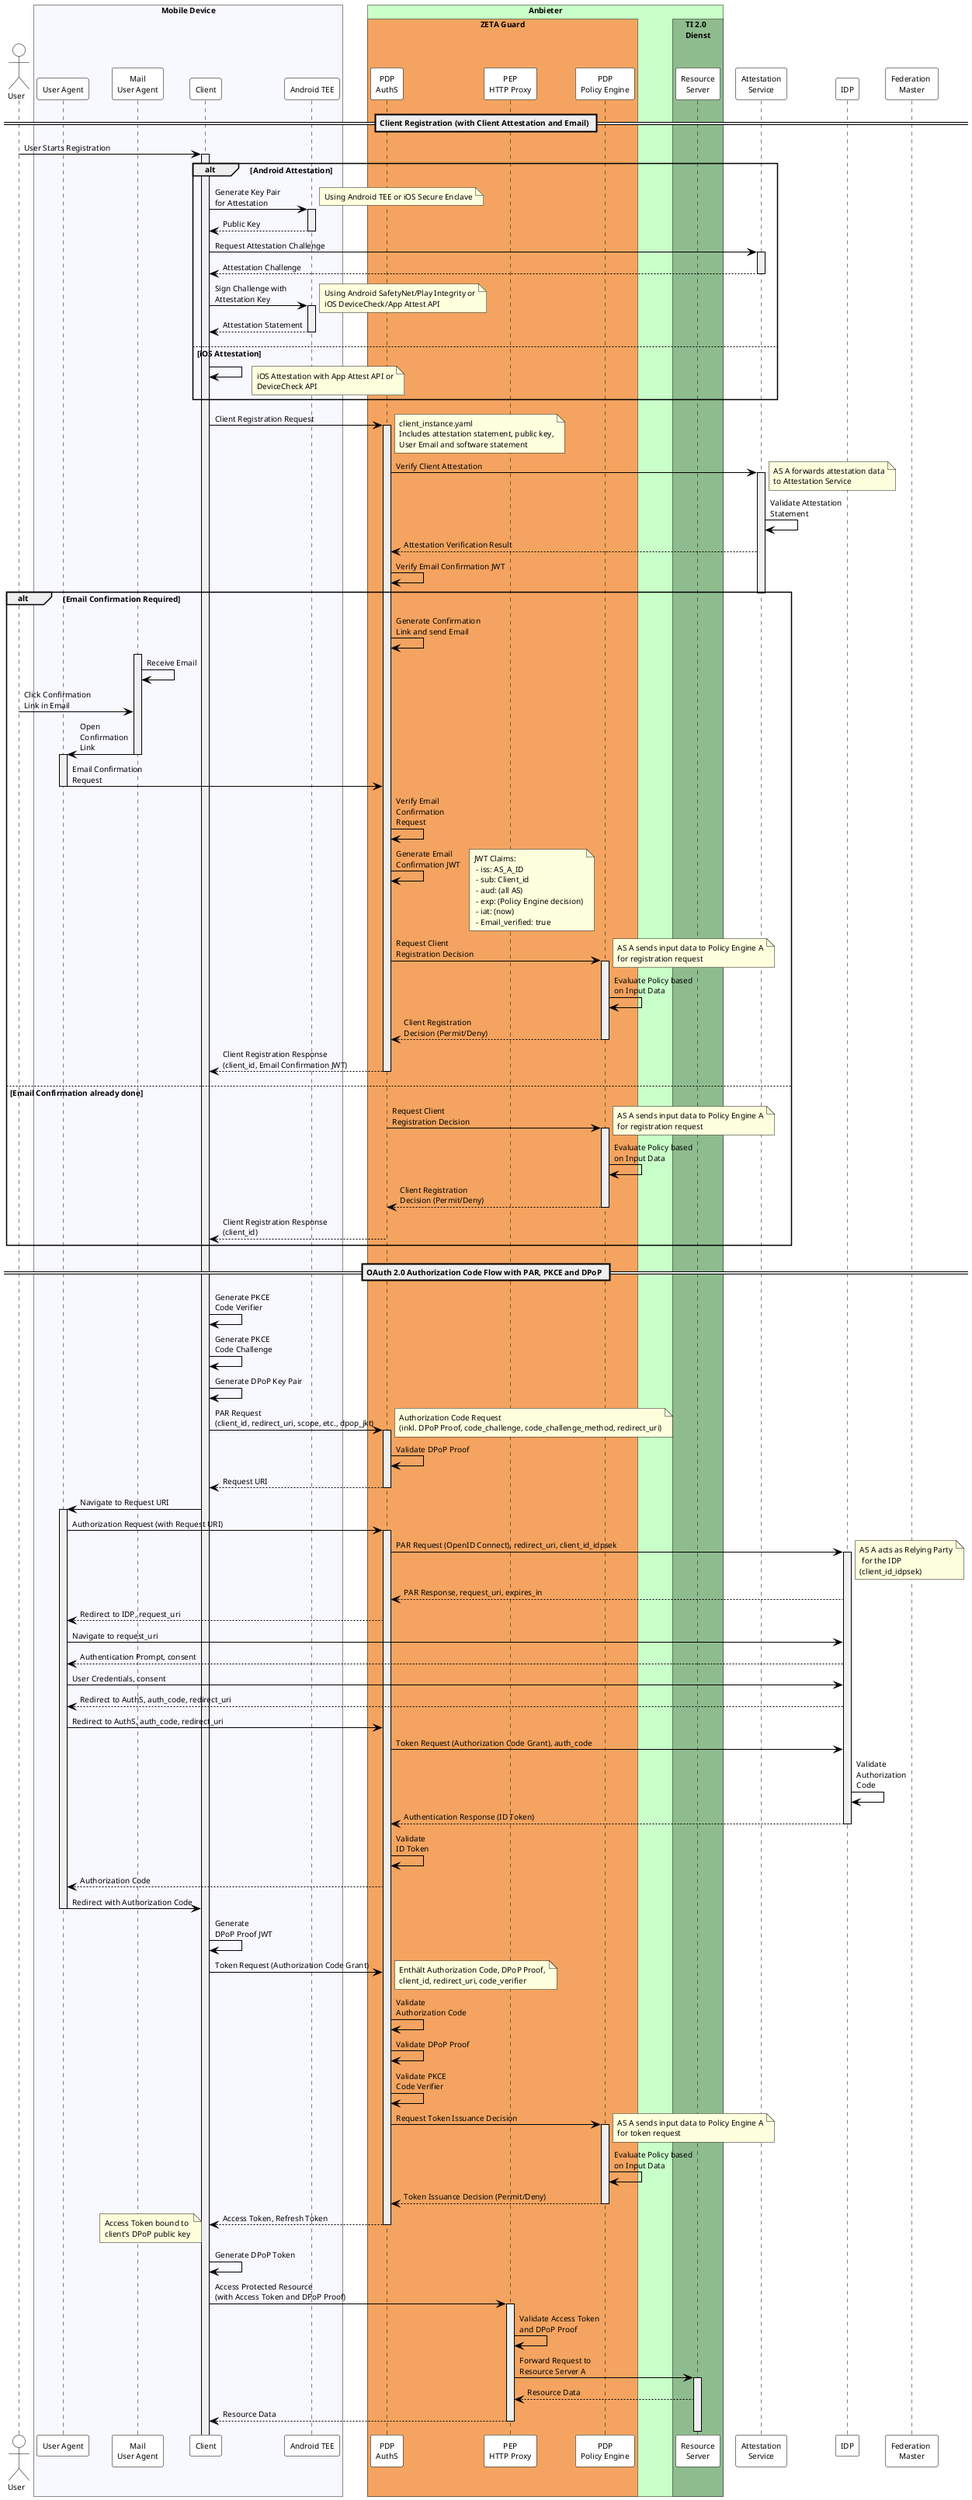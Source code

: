 @startuml "native_client_attestation_oidc_and_oauth"

skinparam defaultFontSize 10
skinparam DefaultMonospacedFontName Courier
skinparam lengthAdjust none

skinparam sequence {
  ParticipantBorderColor black
  ParticipantBackgroundColor white
  ActorBorderColor black
  ActorBackgroundColor white
  ArrowColor black
  LifeLineBorderColor black
  LifeLineBackgroundColor #F0F0F0
  NoteBorderColor black
  NoteBackgroundColor #FEFECE
}

!pragma teoz true

Actor User
box "Mobile Device" #GhostWhite
    participant UserAgent as "User Agent"
    participant MUA as "Mail\nUser Agent"
    participant Client as "Client"
    participant AndroidTEE as "Android TEE"
end box

box "Anbieter" #TECHNOLOGY
    box "ZETA Guard" #SandyBrown
        participant AuthS as "PDP\nAuthS"
        participant PEP as "PEP\nHTTP Proxy"
        participant PEA as "PDP\nPolicy Engine"
    end box
    box "TI 2.0\nDienst" #DarkSeaGreen
        participant RS as "Resource\nServer"
    end box
end box

participant "Attestation\nService" as AttService
participant "IDP" as IDP
participant "Federation \nMaster" as FedMaster

== Client Registration (with Client Attestation and Email) ==

User -> Client: User Starts Registration
activate Client
alt Android Attestation
    Client -> AndroidTEE: Generate Key Pair\nfor Attestation
    activate AndroidTEE
    note right: Using Android TEE or iOS Secure Enclave
    AndroidTEE --> Client: Public Key
    deactivate AndroidTEE
    Client -> AttService: Request Attestation Challenge
    activate AttService
    AttService --> Client: Attestation Challenge
    deactivate AttService
    Client -> AndroidTEE: Sign Challenge with\nAttestation Key
    activate AndroidTEE
    note right: Using Android SafetyNet/Play Integrity or\niOS DeviceCheck/App Attest API
    AndroidTEE --> Client: Attestation Statement
    deactivate AndroidTEE
else iOS Attestation
    Client -> Client:
    note right: iOS Attestation with App Attest API or\nDeviceCheck API
end
Client -> AuthS: Client Registration Request
note right: client_instance.yaml\nIncludes attestation statement, public key,\nUser Email and software statement
activate AuthS
AuthS -> AttService: Verify Client Attestation
activate AttService
note right: AS A forwards attestation data\nto Attestation Service
AttService -> AttService: Validate Attestation\nStatement
AttService --> AuthS: Attestation Verification Result
AuthS -> AuthS: Verify Email Confirmation JWT
deactivate AttService
alt Email Confirmation Required
    AuthS -> AuthS: Generate Confirmation\nLink and send Email
    activate MUA
    MUA -> MUA: Receive Email
    User -> MUA: Click Confirmation\nLink in Email
    MUA -> UserAgent: Open\nConfirmation\nLink
    activate UserAgent
    deactivate MUA
    UserAgent -> AuthS: Email Confirmation\nRequest
    deactivate UserAgent
    AuthS -> AuthS: Verify Email\nConfirmation\nRequest
    AuthS -> AuthS: Generate Email\nConfirmation JWT
    note right: JWT Claims:\n - iss: AS_A_ID\n - sub: Client_id\n - aud: (all AS)\n - exp: (Policy Engine decision)\n - iat: (now)\n - Email_verified: true
    AuthS -> PEA: Request Client\nRegistration Decision
    activate PEA
    note right: AS A sends input data to Policy Engine A\nfor registration request
    PEA -> PEA: Evaluate Policy based\non Input Data
    PEA --> AuthS: Client Registration\nDecision (Permit/Deny)
    deactivate PEA
    AuthS --> Client: Client Registration Response\n(client_id, Email Confirmation JWT)
    deactivate AuthS
    else Email Confirmation already done
    AuthS -> PEA: Request Client\nRegistration Decision
    activate PEA
    note right: AS A sends input data to Policy Engine A\nfor registration request
    PEA -> PEA: Evaluate Policy based\non Input Data
    PEA --> AuthS: Client Registration\nDecision (Permit/Deny)
    deactivate PEA
    AuthS --> Client: Client Registration Response\n(client_id)
end
deactivate AuthS

== OAuth 2.0 Authorization Code Flow with PAR, PKCE and DPoP ==
Client -> Client: Generate PKCE\nCode Verifier
Client -> Client: Generate PKCE\nCode Challenge
Client -> Client: Generate DPoP Key Pair
Client -> AuthS: PAR Request\n(client_id, redirect_uri, scope, etc., dpop_jkt)
activate AuthS
note right: Authorization Code Request\n(inkl. DPoP Proof, code_challenge, code_challenge_method, redirect_uri)
AuthS -> AuthS: Validate DPoP Proof
AuthS --> Client: Request URI
deactivate AuthS

Client -> UserAgent: Navigate to Request URI
activate UserAgent
UserAgent -> AuthS: Authorization Request (with Request URI)
activate AuthS
    AuthS -> IDP: PAR Request (OpenID Connect), redirect_uri, client_id_idpsek
activate IDP
note right: AS A acts as Relying Party\n for the IDP\n(client_id_idpsek)
    IDP --> AuthS: PAR Response, request_uri, expires_in
    AuthS --> UserAgent: Redirect to IDP, request_uri
    UserAgent -> IDP: Navigate to request_uri
    IDP --> UserAgent: Authentication Prompt, consent
    UserAgent -> IDP: User Credentials, consent
    IDP --> UserAgent: Redirect to AuthS, auth_code, redirect_uri
    UserAgent -> AuthS: Redirect to AuthS, auth_code, redirect_uri
    AuthS -> IDP: Token Request (Authorization Code Grant), auth_code
    IDP -> IDP: Validate\nAuthorization\nCode
IDP --> AuthS: Authentication Response (ID Token)
deactivate IDP
    AuthS -> AuthS: Validate\nID Token
    AuthS --> UserAgent: Authorization Code
    UserAgent -> Client: Redirect with Authorization Code
deactivate UserAgent

Client -> Client: Generate\nDPoP Proof JWT
Client -> AuthS: Token Request (Authorization Code Grant)
note right: Enthält Authorization Code, DPoP Proof,\nclient_id, redirect_uri, code_verifier
AuthS -> AuthS: Validate\nAuthorization Code
AuthS -> AuthS: Validate DPoP Proof
AuthS -> AuthS: Validate PKCE\nCode Verifier
AuthS -> PEA: Request Token Issuance Decision
activate PEA
note right: AS A sends input data to Policy Engine A\nfor token request
PEA -> PEA: Evaluate Policy based\non Input Data
PEA --> AuthS: Token Issuance Decision (Permit/Deny)
deactivate PEA
    AuthS --> Client: Access Token, Refresh Token
note left: Access Token bound to\nclient's DPoP public key
deactivate AuthS

Client -> Client: Generate DPoP Token
Client -> PEP: Access Protected Resource\n(with Access Token and DPoP Proof)
activate PEP
PEP -> PEP: Validate Access Token\nand DPoP Proof
PEP -> RS: Forward Request to\nResource Server A
activate RS
RS --> PEP: Resource Data
PEP --> Client: Resource Data
deactivate PEP
deactivate RS

@enduml